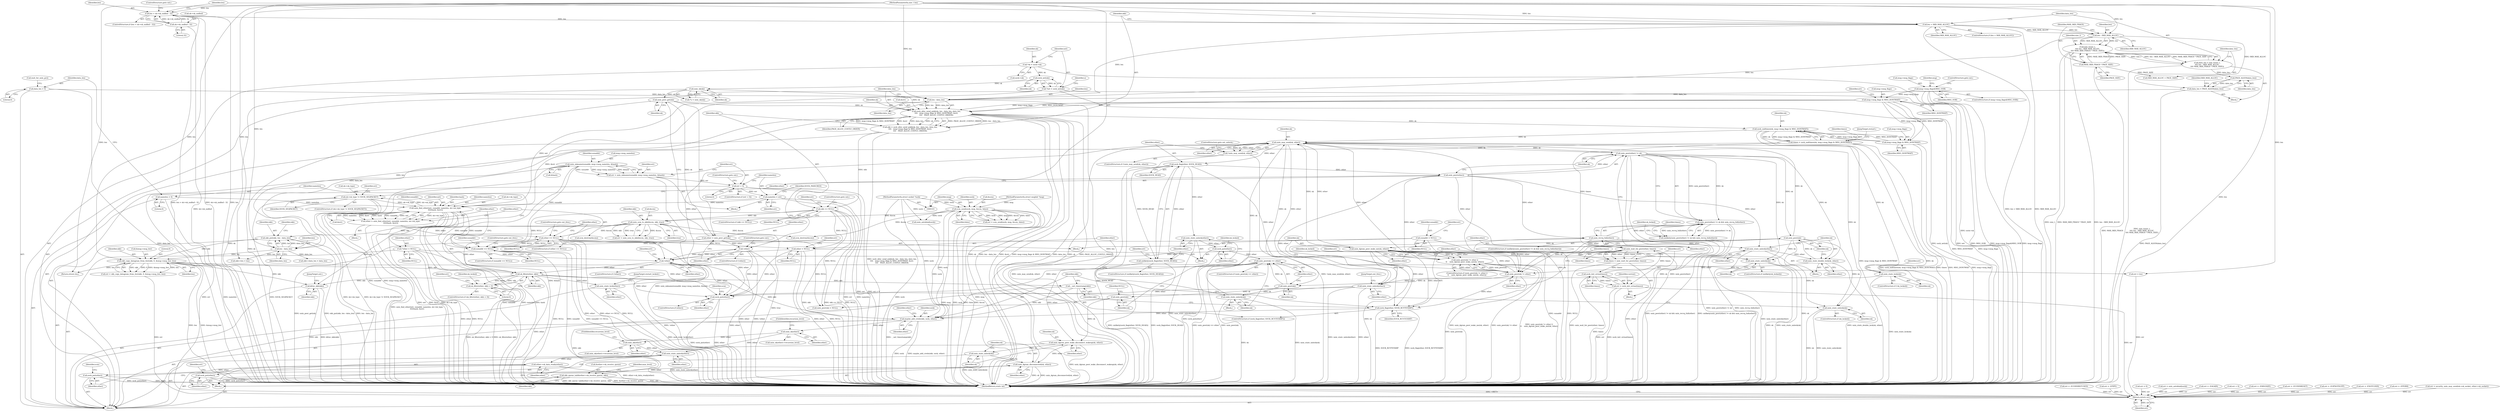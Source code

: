 digraph "0_linux_7d267278a9ece963d77eefec61630223fce08c6c_2@API" {
"1000393" [label="(Call,unix_may_send(sk, other))"];
"1000332" [label="(Call,sock_sndtimeo(sk, msg->msg_flags & MSG_DONTWAIT))"];
"1000266" [label="(Call,sock_alloc_send_pskb(sk, len - data_len, data_len,\n\t\t\t\t   msg->msg_flags & MSG_DONTWAIT, &err,\n\t\t\t\t   PAGE_ALLOC_COSTLY_ORDER))"];
"1000122" [label="(Call,unix_sk(sk))"];
"1000117" [label="(Call,sock_net(sk))"];
"1000109" [label="(Call,*sk = sock->sk)"];
"1000202" [label="(Call,unix_peer_get(sk))"];
"1000268" [label="(Call,len - data_len)"];
"1000250" [label="(Call,len - SKB_MAX_ALLOC)"];
"1000242" [label="(Call,len > SKB_MAX_ALLOC)"];
"1000233" [label="(Call,len > sk->sk_sndbuf - 32)"];
"1000106" [label="(MethodParameterIn,size_t len)"];
"1000235" [label="(Call,sk->sk_sndbuf - 32)"];
"1000139" [label="(Call,data_len = 0)"];
"1000256" [label="(Call,data_len = PAGE_ALIGN(data_len))"];
"1000258" [label="(Call,PAGE_ALIGN(data_len))"];
"1000246" [label="(Call,data_len = min_t(size_t,\n\t\t\t\t len - SKB_MAX_ALLOC,\n\t\t\t\t MAX_SKB_FRAGS * PAGE_SIZE))"];
"1000248" [label="(Call,min_t(size_t,\n\t\t\t\t len - SKB_MAX_ALLOC,\n\t\t\t\t MAX_SKB_FRAGS * PAGE_SIZE))"];
"1000253" [label="(Call,MAX_SKB_FRAGS * PAGE_SIZE)"];
"1000272" [label="(Call,msg->msg_flags & MSG_DONTWAIT)"];
"1000163" [label="(Call,msg->msg_flags&MSG_OOB)"];
"1000334" [label="(Call,msg->msg_flags & MSG_DONTWAIT)"];
"1000519" [label="(Call,unix_peer(sk))"];
"1000483" [label="(Call,unix_peer(other) != sk)"];
"1000484" [label="(Call,unix_peer(other))"];
"1000399" [label="(Call,sock_flag(other, SOCK_DEAD))"];
"1000393" [label="(Call,unix_may_send(sk, other))"];
"1000430" [label="(Call,unix_dgram_disconnected(sk, other))"];
"1000428" [label="(Call,unix_state_unlock(sk))"];
"1000425" [label="(Call,unix_dgram_peer_wake_disconnect_wakeup(sk, other))"];
"1000422" [label="(Call,unix_peer(sk))"];
"1000417" [label="(Call,unix_peer(sk))"];
"1000410" [label="(Call,unix_state_lock(sk))"];
"1000416" [label="(Call,unix_peer(sk) == other)"];
"1000405" [label="(Call,sock_put(other))"];
"1000403" [label="(Call,unix_state_unlock(other))"];
"1000522" [label="(Call,unix_dgram_peer_wake_me(sk, other))"];
"1000518" [label="(Call,unix_peer(sk) != other)"];
"1000487" [label="(Call,unix_recvq_full(other))"];
"1000513" [label="(Call,unix_state_double_lock(sk, other))"];
"1000511" [label="(Call,unix_state_unlock(other))"];
"1000441" [label="(Call,unix_state_unlock(sk))"];
"1000384" [label="(Call,unix_state_lock(other))"];
"1000372" [label="(Call,sk_filter(other, skb))"];
"1000341" [label="(Call,!other)"];
"1000125" [label="(Call,*other = NULL)"];
"1000495" [label="(Call,unix_wait_for_peer(other, timeo))"];
"1000330" [label="(Call,timeo = sock_sndtimeo(sk, msg->msg_flags & MSG_DONTWAIT))"];
"1000500" [label="(Call,sock_intr_errno(timeo))"];
"1000493" [label="(Call,timeo = unix_wait_for_peer(other, timeo))"];
"1000205" [label="(Call,!other)"];
"1000200" [label="(Call,other = unix_peer_get(sk))"];
"1000443" [label="(Call,other = NULL)"];
"1000366" [label="(Call,other == NULL)"];
"1000353" [label="(Call,other = unix_find_other(net, sunaddr, namelen, sk->sk_type,\n\t\t\t\t\thash, &err))"];
"1000355" [label="(Call,unix_find_other(net, sunaddr, namelen, sk->sk_type,\n\t\t\t\t\thash, &err))"];
"1000115" [label="(Call,*net = sock_net(sk))"];
"1000349" [label="(Call,sunaddr == NULL)"];
"1000193" [label="(Call,sunaddr = NULL)"];
"1000176" [label="(Call,unix_mkname(sunaddr, msg->msg_namelen, &hash))"];
"1000281" [label="(Call,skb == NULL)"];
"1000264" [label="(Call,skb = sock_alloc_send_pskb(sk, len - data_len, data_len,\n\t\t\t\t   msg->msg_flags & MSG_DONTWAIT, &err,\n\t\t\t\t   PAGE_ALLOC_COSTLY_ORDER))"];
"1000129" [label="(Call,namelen = 0)"];
"1000188" [label="(Call,namelen = err)"];
"1000184" [label="(Call,err < 0)"];
"1000174" [label="(Call,err = unix_mkname(sunaddr, msg->msg_namelen, &hash))"];
"1000462" [label="(Call,sk->sk_type != SOCK_SEQPACKET)"];
"1000319" [label="(Call,skb_copy_datagram_from_iter(skb, 0, &msg->msg_iter, len))"];
"1000302" [label="(Call,skb_put(skb, len - data_len))"];
"1000287" [label="(Call,unix_scm_to_skb(&scm, skb, true))"];
"1000146" [label="(Call,scm_send(sock, msg, &scm, false))"];
"1000104" [label="(MethodParameterIn,struct socket *sock)"];
"1000105" [label="(MethodParameterIn,struct msghdr *msg)"];
"1000304" [label="(Call,len - data_len)"];
"1000392" [label="(Call,!unix_may_send(sk, other))"];
"1000398" [label="(Call,unlikely(sock_flag(other, SOCK_DEAD)))"];
"1000482" [label="(Call,unix_peer(other) != sk && unix_recvq_full(other))"];
"1000481" [label="(Call,unlikely(unix_peer(other) != sk && unix_recvq_full(other)))"];
"1000517" [label="(Call,unix_peer(sk) != other ||\n\t\t    unix_dgram_peer_wake_me(sk, other))"];
"1000545" [label="(Call,unix_state_unlock(sk))"];
"1000548" [label="(Call,sock_flag(other, SOCK_RCVTSTAMP))"];
"1000553" [label="(Call,maybe_add_creds(skb, sock, other))"];
"1000557" [label="(Call,skb_queue_tail(&other->sk_receive_queue, skb))"];
"1000567" [label="(Call,unix_sk(other))"];
"1000572" [label="(Call,unix_sk(other))"];
"1000576" [label="(Call,unix_state_unlock(other))"];
"1000578" [label="(Call,other->sk_data_ready(other))"];
"1000580" [label="(Call,sock_put(other))"];
"1000590" [label="(Call,unix_state_unlock(sk))"];
"1000592" [label="(Call,unix_state_unlock(other))"];
"1000600" [label="(Call,sock_put(other))"];
"1000433" [label="(Call,sock_put(other))"];
"1000371" [label="(Call,sk_filter(other, skb) < 0)"];
"1000551" [label="(Call,__net_timestamp(skb))"];
"1000595" [label="(Call,kfree_skb(skb))"];
"1000498" [label="(Call,err = sock_intr_errno(timeo))"];
"1000605" [label="(Return,return err;)"];
"1000584" [label="(Identifier,scm)"];
"1000342" [label="(Identifier,other)"];
"1000177" [label="(Identifier,sunaddr)"];
"1000305" [label="(Identifier,len)"];
"1000491" [label="(Identifier,timeo)"];
"1000576" [label="(Call,unix_state_unlock(other))"];
"1000333" [label="(Identifier,sk)"];
"1000111" [label="(Call,sock->sk)"];
"1000321" [label="(Literal,0)"];
"1000480" [label="(ControlStructure,if (unlikely(unix_peer(other) != sk && unix_recvq_full(other))))"];
"1000222" [label="(Call,err = unix_autobind(sock))"];
"1000235" [label="(Call,sk->sk_sndbuf - 32)"];
"1000350" [label="(Identifier,sunaddr)"];
"1000358" [label="(Identifier,namelen)"];
"1000469" [label="(Identifier,err)"];
"1000236" [label="(Call,sk->sk_sndbuf)"];
"1000485" [label="(Identifier,other)"];
"1000493" [label="(Call,timeo = unix_wait_for_peer(other, timeo))"];
"1000566" [label="(Call,unix_sk(other)->recursion_level)"];
"1000372" [label="(Call,sk_filter(other, skb))"];
"1000594" [label="(JumpTarget,out_free:)"];
"1000526" [label="(Call,err = -EAGAIN)"];
"1000247" [label="(Identifier,data_len)"];
"1000496" [label="(Identifier,other)"];
"1000116" [label="(Identifier,net)"];
"1000375" [label="(Literal,0)"];
"1000556" [label="(Identifier,other)"];
"1000400" [label="(Identifier,other)"];
"1000326" [label="(Identifier,len)"];
"1000171" [label="(Identifier,msg)"];
"1000288" [label="(Call,&scm)"];
"1000512" [label="(Identifier,other)"];
"1000443" [label="(Call,other = NULL)"];
"1000395" [label="(Identifier,other)"];
"1000580" [label="(Call,sock_put(other))"];
"1000234" [label="(Identifier,len)"];
"1000354" [label="(Identifier,other)"];
"1000415" [label="(ControlStructure,if (unix_peer(sk) == other))"];
"1000131" [label="(Literal,0)"];
"1000240" [label="(ControlStructure,goto out;)"];
"1000593" [label="(Identifier,other)"];
"1000265" [label="(Identifier,skb)"];
"1000402" [label="(Block,)"];
"1000268" [label="(Call,len - data_len)"];
"1000304" [label="(Call,len - data_len)"];
"1000203" [label="(Identifier,sk)"];
"1000250" [label="(Call,len - SKB_MAX_ALLOC)"];
"1000232" [label="(ControlStructure,if (len > sk->sk_sndbuf - 32))"];
"1000403" [label="(Call,unix_state_unlock(other))"];
"1000422" [label="(Call,unix_peer(sk))"];
"1000462" [label="(Call,sk->sk_type != SOCK_SEQPACKET)"];
"1000285" [label="(Call,err = unix_scm_to_skb(&scm, skb, true))"];
"1000293" [label="(Call,err < 0)"];
"1000522" [label="(Call,unix_dgram_peer_wake_me(sk, other))"];
"1000431" [label="(Identifier,sk)"];
"1000520" [label="(Identifier,sk)"];
"1000445" [label="(Identifier,NULL)"];
"1000510" [label="(Block,)"];
"1000392" [label="(Call,!unix_may_send(sk, other))"];
"1000277" [label="(Call,&err)"];
"1000514" [label="(Identifier,sk)"];
"1000494" [label="(Identifier,timeo)"];
"1000255" [label="(Identifier,PAGE_SIZE)"];
"1000281" [label="(Call,skb == NULL)"];
"1000536" [label="(Identifier,sk_locked)"];
"1000602" [label="(Call,scm_destroy(&scm))"];
"1000549" [label="(Identifier,other)"];
"1000266" [label="(Call,sock_alloc_send_pskb(sk, len - data_len, data_len,\n\t\t\t\t   msg->msg_flags & MSG_DONTWAIT, &err,\n\t\t\t\t   PAGE_ALLOC_COSTLY_ORDER))"];
"1000269" [label="(Identifier,len)"];
"1000258" [label="(Call,PAGE_ALIGN(data_len))"];
"1000598" [label="(ControlStructure,if (other))"];
"1000359" [label="(Call,sk->sk_type)"];
"1000378" [label="(Identifier,err)"];
"1000228" [label="(Call,err = -EMSGSIZE)"];
"1000413" [label="(Identifier,err)"];
"1000592" [label="(Call,unix_state_unlock(other))"];
"1000406" [label="(Identifier,other)"];
"1000147" [label="(Identifier,sock)"];
"1000498" [label="(Call,err = sock_intr_errno(timeo))"];
"1000567" [label="(Call,unix_sk(other))"];
"1000595" [label="(Call,kfree_skb(skb))"];
"1000184" [label="(Call,err < 0)"];
"1000396" [label="(ControlStructure,goto out_unlock;)"];
"1000345" [label="(Identifier,err)"];
"1000118" [label="(Identifier,sk)"];
"1000104" [label="(MethodParameterIn,struct socket *sock)"];
"1000344" [label="(Call,err = -ECONNRESET)"];
"1000193" [label="(Call,sunaddr = NULL)"];
"1000320" [label="(Identifier,skb)"];
"1000420" [label="(Block,)"];
"1000357" [label="(Identifier,sunaddr)"];
"1000605" [label="(Return,return err;)"];
"1000109" [label="(Call,*sk = sock->sk)"];
"1000386" [label="(JumpTarget,restart_locked:)"];
"1000233" [label="(Call,len > sk->sk_sndbuf - 32)"];
"1000272" [label="(Call,msg->msg_flags & MSG_DONTWAIT)"];
"1000110" [label="(Identifier,sk)"];
"1000461" [label="(ControlStructure,if (sk->sk_type != SOCK_SEQPACKET))"];
"1000542" [label="(ControlStructure,if (unlikely(sk_locked)))"];
"1000577" [label="(Identifier,other)"];
"1000278" [label="(Identifier,err)"];
"1000262" [label="(Identifier,SKB_MAX_ALLOC)"];
"1000335" [label="(Call,msg->msg_flags)"];
"1000552" [label="(Identifier,skb)"];
"1000429" [label="(Identifier,sk)"];
"1000183" [label="(ControlStructure,if (err < 0))"];
"1000572" [label="(Call,unix_sk(other))"];
"1000241" [label="(ControlStructure,if (len > SKB_MAX_ALLOC))"];
"1000495" [label="(Call,unix_wait_for_peer(other, timeo))"];
"1000151" [label="(Identifier,false)"];
"1000517" [label="(Call,unix_peer(sk) != other ||\n\t\t    unix_dgram_peer_wake_me(sk, other))"];
"1000348" [label="(ControlStructure,if (sunaddr == NULL))"];
"1000511" [label="(Call,unix_state_unlock(other))"];
"1000574" [label="(FieldIdentifier,recursion_level)"];
"1000596" [label="(Identifier,skb)"];
"1000271" [label="(Identifier,data_len)"];
"1000249" [label="(Identifier,size_t)"];
"1000303" [label="(Identifier,skb)"];
"1000366" [label="(Call,other == NULL)"];
"1000192" [label="(Block,)"];
"1000606" [label="(Identifier,err)"];
"1000500" [label="(Call,sock_intr_errno(timeo))"];
"1000548" [label="(Call,sock_flag(other, SOCK_RCVTSTAMP))"];
"1000322" [label="(Call,&msg->msg_iter)"];
"1000544" [label="(Identifier,sk_locked)"];
"1000317" [label="(Call,err = skb_copy_datagram_from_iter(skb, 0, &msg->msg_iter, len))"];
"1000139" [label="(Call,data_len = 0)"];
"1000504" [label="(Identifier,current)"];
"1000187" [label="(ControlStructure,goto out;)"];
"1000571" [label="(Call,unix_sk(other)->recursion_level)"];
"1000307" [label="(Call,skb->data_len = data_len)"];
"1000173" [label="(Block,)"];
"1000573" [label="(Identifier,other)"];
"1000421" [label="(Call,unix_peer(sk) = NULL)"];
"1000115" [label="(Call,*net = sock_net(sk))"];
"1000280" [label="(ControlStructure,if (skb == NULL))"];
"1000554" [label="(Identifier,skb)"];
"1000270" [label="(Identifier,data_len)"];
"1000332" [label="(Call,sock_sndtimeo(sk, msg->msg_flags & MSG_DONTWAIT))"];
"1000343" [label="(Block,)"];
"1000451" [label="(Identifier,err)"];
"1000338" [label="(Identifier,MSG_DONTWAIT)"];
"1000264" [label="(Call,skb = sock_alloc_send_pskb(sk, len - data_len, data_len,\n\t\t\t\t   msg->msg_flags & MSG_DONTWAIT, &err,\n\t\t\t\t   PAGE_ALLOC_COSTLY_ORDER))"];
"1000425" [label="(Call,unix_dgram_peer_wake_disconnect_wakeup(sk, other))"];
"1000466" [label="(Identifier,SOCK_SEQPACKET)"];
"1000393" [label="(Call,unix_may_send(sk, other))"];
"1000273" [label="(Call,msg->msg_flags)"];
"1000368" [label="(Identifier,NULL)"];
"1000158" [label="(Call,err = -EOPNOTSUPP)"];
"1000405" [label="(Call,sock_put(other))"];
"1000557" [label="(Call,skb_queue_tail(&other->sk_receive_queue, skb))"];
"1000309" [label="(Identifier,skb)"];
"1000407" [label="(ControlStructure,if (!sk_locked))"];
"1000205" [label="(Call,!other)"];
"1000130" [label="(Identifier,namelen)"];
"1000206" [label="(Identifier,other)"];
"1000129" [label="(Call,namelen = 0)"];
"1000353" [label="(Call,other = unix_find_other(net, sunaddr, namelen, sk->sk_type,\n\t\t\t\t\thash, &err))"];
"1000194" [label="(Identifier,sunaddr)"];
"1000416" [label="(Call,unix_peer(sk) == other)"];
"1000409" [label="(Identifier,sk_locked)"];
"1000497" [label="(Identifier,timeo)"];
"1000284" [label="(ControlStructure,goto out;)"];
"1000211" [label="(Identifier,SOCK_PASSCRED)"];
"1000398" [label="(Call,unlikely(sock_flag(other, SOCK_DEAD)))"];
"1000174" [label="(Call,err = unix_mkname(sunaddr, msg->msg_namelen, &hash))"];
"1000175" [label="(Identifier,err)"];
"1000202" [label="(Call,unix_peer_get(sk))"];
"1000106" [label="(MethodParameterIn,size_t len)"];
"1000424" [label="(Identifier,NULL)"];
"1000546" [label="(Identifier,sk)"];
"1000185" [label="(Identifier,err)"];
"1000196" [label="(Call,err = -ENOTCONN)"];
"1000569" [label="(FieldIdentifier,recursion_level)"];
"1000370" [label="(ControlStructure,if (sk_filter(other, skb) < 0))"];
"1000340" [label="(ControlStructure,if (!other))"];
"1000168" [label="(ControlStructure,goto out;)"];
"1000591" [label="(Identifier,sk)"];
"1000411" [label="(Identifier,sk)"];
"1000397" [label="(ControlStructure,if (unlikely(sock_flag(other, SOCK_DEAD))))"];
"1000585" [label="(Return,return len;)"];
"1000259" [label="(Identifier,data_len)"];
"1000524" [label="(Identifier,other)"];
"1000499" [label="(Identifier,err)"];
"1000188" [label="(Call,namelen = err)"];
"1000419" [label="(Identifier,other)"];
"1000189" [label="(Identifier,namelen)"];
"1000463" [label="(Call,sk->sk_type)"];
"1000302" [label="(Call,skb_put(skb, len - data_len))"];
"1000162" [label="(ControlStructure,if (msg->msg_flags&MSG_OOB))"];
"1000513" [label="(Call,unix_state_double_lock(sk, other))"];
"1000283" [label="(Identifier,NULL)"];
"1000367" [label="(Identifier,other)"];
"1000600" [label="(Call,sock_put(other))"];
"1000484" [label="(Call,unix_peer(other))"];
"1000267" [label="(Identifier,sk)"];
"1000527" [label="(Identifier,err)"];
"1000486" [label="(Identifier,sk)"];
"1000245" [label="(Block,)"];
"1000254" [label="(Identifier,MAX_SKB_FRAGS)"];
"1000568" [label="(Identifier,other)"];
"1000276" [label="(Identifier,MSG_DONTWAIT)"];
"1000501" [label="(Identifier,timeo)"];
"1000545" [label="(Call,unix_state_unlock(sk))"];
"1000291" [label="(Identifier,true)"];
"1000279" [label="(Identifier,PAGE_ALLOC_COSTLY_ORDER)"];
"1000146" [label="(Call,scm_send(sock, msg, &scm, false))"];
"1000190" [label="(Identifier,err)"];
"1000387" [label="(Call,err = -EPERM)"];
"1000141" [label="(Literal,0)"];
"1000492" [label="(Block,)"];
"1000385" [label="(Identifier,other)"];
"1000341" [label="(Call,!other)"];
"1000433" [label="(Call,sock_put(other))"];
"1000121" [label="(Identifier,u)"];
"1000149" [label="(Call,&scm)"];
"1000207" [label="(ControlStructure,goto out;)"];
"1000120" [label="(Call,*u = unix_sk(sk))"];
"1000401" [label="(Identifier,SOCK_DEAD)"];
"1000483" [label="(Call,unix_peer(other) != sk)"];
"1000588" [label="(ControlStructure,if (sk_locked))"];
"1000256" [label="(Call,data_len = PAGE_ALIGN(data_len))"];
"1000377" [label="(Call,err = len)"];
"1000558" [label="(Call,&other->sk_receive_queue)"];
"1000391" [label="(ControlStructure,if (!unix_may_send(sk, other)))"];
"1000428" [label="(Call,unix_state_unlock(sk))"];
"1000224" [label="(Call,unix_autobind(sock))"];
"1000246" [label="(Call,data_len = min_t(size_t,\n\t\t\t\t len - SKB_MAX_ALLOC,\n\t\t\t\t MAX_SKB_FRAGS * PAGE_SIZE))"];
"1000239" [label="(Literal,32)"];
"1000523" [label="(Identifier,sk)"];
"1000351" [label="(Identifier,NULL)"];
"1000516" [label="(ControlStructure,if (unix_peer(sk) != other ||\n\t\t    unix_dgram_peer_wake_me(sk, other)))"];
"1000195" [label="(Identifier,NULL)"];
"1000382" [label="(Identifier,sk_locked)"];
"1000107" [label="(Block,)"];
"1000356" [label="(Identifier,net)"];
"1000282" [label="(Identifier,skb)"];
"1000362" [label="(Identifier,hash)"];
"1000181" [label="(Call,&hash)"];
"1000167" [label="(Identifier,MSG_OOB)"];
"1000519" [label="(Call,unix_peer(sk))"];
"1000178" [label="(Call,msg->msg_namelen)"];
"1000253" [label="(Call,MAX_SKB_FRAGS * PAGE_SIZE)"];
"1000243" [label="(Identifier,len)"];
"1000410" [label="(Call,unix_state_lock(sk))"];
"1000394" [label="(Identifier,sk)"];
"1000373" [label="(Identifier,other)"];
"1000290" [label="(Identifier,skb)"];
"1000604" [label="(Identifier,scm)"];
"1000426" [label="(Identifier,sk)"];
"1000404" [label="(Identifier,other)"];
"1000204" [label="(ControlStructure,if (!other))"];
"1000352" [label="(ControlStructure,goto out_free;)"];
"1000186" [label="(Literal,0)"];
"1000349" [label="(Call,sunaddr == NULL)"];
"1000447" [label="(Identifier,err)"];
"1000440" [label="(Block,)"];
"1000553" [label="(Call,maybe_add_creds(skb, sock, other))"];
"1000334" [label="(Call,msg->msg_flags & MSG_DONTWAIT)"];
"1000597" [label="(JumpTarget,out:)"];
"1000176" [label="(Call,unix_mkname(sunaddr, msg->msg_namelen, &hash))"];
"1000261" [label="(Call,SKB_MAX_ALLOC < PAGE_SIZE)"];
"1000330" [label="(Call,timeo = sock_sndtimeo(sk, msg->msg_flags & MSG_DONTWAIT))"];
"1000257" [label="(Identifier,data_len)"];
"1000550" [label="(Identifier,SOCK_RCVTSTAMP)"];
"1000444" [label="(Identifier,other)"];
"1000365" [label="(ControlStructure,if (other == NULL))"];
"1000148" [label="(Identifier,msg)"];
"1000163" [label="(Call,msg->msg_flags&MSG_OOB)"];
"1000482" [label="(Call,unix_peer(other) != sk && unix_recvq_full(other))"];
"1000581" [label="(Identifier,other)"];
"1000244" [label="(Identifier,SKB_MAX_ALLOC)"];
"1000521" [label="(Identifier,other)"];
"1000590" [label="(Call,unix_state_unlock(sk))"];
"1000117" [label="(Call,sock_net(sk))"];
"1000312" [label="(Call,skb->len = len)"];
"1000369" [label="(ControlStructure,goto out_free;)"];
"1000384" [label="(Call,unix_state_lock(other))"];
"1000578" [label="(Call,other->sk_data_ready(other))"];
"1000436" [label="(Identifier,err)"];
"1000140" [label="(Identifier,data_len)"];
"1000562" [label="(Identifier,skb)"];
"1000127" [label="(Identifier,NULL)"];
"1000518" [label="(Call,unix_peer(sk) != other)"];
"1000252" [label="(Identifier,SKB_MAX_ALLOC)"];
"1000579" [label="(Identifier,other)"];
"1000339" [label="(JumpTarget,restart:)"];
"1000468" [label="(Call,err = security_unix_may_send(sk->sk_socket, other->sk_socket))"];
"1000399" [label="(Call,sock_flag(other, SOCK_DEAD))"];
"1000601" [label="(Identifier,other)"];
"1000434" [label="(Identifier,other)"];
"1000371" [label="(Call,sk_filter(other, skb) < 0)"];
"1000487" [label="(Call,unix_recvq_full(other))"];
"1000441" [label="(Call,unix_state_unlock(sk))"];
"1000144" [label="(Call,err = scm_send(sock, msg, &scm, false))"];
"1000126" [label="(Identifier,other)"];
"1000442" [label="(Identifier,sk)"];
"1000201" [label="(Identifier,other)"];
"1000427" [label="(Identifier,other)"];
"1000242" [label="(Call,len > SKB_MAX_ALLOC)"];
"1000319" [label="(Call,skb_copy_datagram_from_iter(skb, 0, &msg->msg_iter, len))"];
"1000363" [label="(Call,&err)"];
"1000430" [label="(Call,unix_dgram_disconnected(sk, other))"];
"1000164" [label="(Call,msg->msg_flags)"];
"1000607" [label="(MethodReturn,static int)"];
"1000374" [label="(Identifier,skb)"];
"1000125" [label="(Call,*other = NULL)"];
"1000555" [label="(Identifier,sock)"];
"1000435" [label="(Call,err = -ECONNREFUSED)"];
"1000331" [label="(Identifier,timeo)"];
"1000560" [label="(Identifier,other)"];
"1000306" [label="(Identifier,data_len)"];
"1000582" [label="(Call,scm_destroy(&scm))"];
"1000355" [label="(Call,unix_find_other(net, sunaddr, namelen, sk->sk_type,\n\t\t\t\t\thash, &err))"];
"1000123" [label="(Identifier,sk)"];
"1000432" [label="(Identifier,other)"];
"1000200" [label="(Call,other = unix_peer_get(sk))"];
"1000251" [label="(Identifier,len)"];
"1000417" [label="(Call,unix_peer(sk))"];
"1000423" [label="(Identifier,sk)"];
"1000197" [label="(Identifier,err)"];
"1000286" [label="(Identifier,err)"];
"1000287" [label="(Call,unix_scm_to_skb(&scm, skb, true))"];
"1000105" [label="(MethodParameterIn,struct msghdr *msg)"];
"1000248" [label="(Call,min_t(size_t,\n\t\t\t\t len - SKB_MAX_ALLOC,\n\t\t\t\t MAX_SKB_FRAGS * PAGE_SIZE))"];
"1000488" [label="(Identifier,other)"];
"1000547" [label="(ControlStructure,if (sock_flag(other, SOCK_RCVTSTAMP)))"];
"1000565" [label="(Identifier,max_level)"];
"1000481" [label="(Call,unlikely(unix_peer(other) != sk && unix_recvq_full(other)))"];
"1000450" [label="(Call,err = -EPIPE)"];
"1000515" [label="(Identifier,other)"];
"1000418" [label="(Identifier,sk)"];
"1000412" [label="(Call,err = 0)"];
"1000122" [label="(Call,unix_sk(sk))"];
"1000551" [label="(Call,__net_timestamp(skb))"];
"1000143" [label="(Call,wait_for_unix_gc())"];
"1000393" -> "1000392"  [label="AST: "];
"1000393" -> "1000395"  [label="CFG: "];
"1000394" -> "1000393"  [label="AST: "];
"1000395" -> "1000393"  [label="AST: "];
"1000392" -> "1000393"  [label="CFG: "];
"1000393" -> "1000607"  [label="DDG: sk"];
"1000393" -> "1000392"  [label="DDG: sk"];
"1000393" -> "1000392"  [label="DDG: other"];
"1000332" -> "1000393"  [label="DDG: sk"];
"1000519" -> "1000393"  [label="DDG: sk"];
"1000430" -> "1000393"  [label="DDG: sk"];
"1000522" -> "1000393"  [label="DDG: sk"];
"1000522" -> "1000393"  [label="DDG: other"];
"1000441" -> "1000393"  [label="DDG: sk"];
"1000483" -> "1000393"  [label="DDG: sk"];
"1000518" -> "1000393"  [label="DDG: other"];
"1000384" -> "1000393"  [label="DDG: other"];
"1000393" -> "1000399"  [label="DDG: other"];
"1000393" -> "1000410"  [label="DDG: sk"];
"1000393" -> "1000417"  [label="DDG: sk"];
"1000393" -> "1000483"  [label="DDG: sk"];
"1000393" -> "1000590"  [label="DDG: sk"];
"1000393" -> "1000592"  [label="DDG: other"];
"1000332" -> "1000330"  [label="AST: "];
"1000332" -> "1000334"  [label="CFG: "];
"1000333" -> "1000332"  [label="AST: "];
"1000334" -> "1000332"  [label="AST: "];
"1000330" -> "1000332"  [label="CFG: "];
"1000332" -> "1000607"  [label="DDG: msg->msg_flags & MSG_DONTWAIT"];
"1000332" -> "1000607"  [label="DDG: sk"];
"1000332" -> "1000330"  [label="DDG: sk"];
"1000332" -> "1000330"  [label="DDG: msg->msg_flags & MSG_DONTWAIT"];
"1000266" -> "1000332"  [label="DDG: sk"];
"1000334" -> "1000332"  [label="DDG: msg->msg_flags"];
"1000334" -> "1000332"  [label="DDG: MSG_DONTWAIT"];
"1000266" -> "1000264"  [label="AST: "];
"1000266" -> "1000279"  [label="CFG: "];
"1000267" -> "1000266"  [label="AST: "];
"1000268" -> "1000266"  [label="AST: "];
"1000271" -> "1000266"  [label="AST: "];
"1000272" -> "1000266"  [label="AST: "];
"1000277" -> "1000266"  [label="AST: "];
"1000279" -> "1000266"  [label="AST: "];
"1000264" -> "1000266"  [label="CFG: "];
"1000266" -> "1000607"  [label="DDG: sk"];
"1000266" -> "1000607"  [label="DDG: len - data_len"];
"1000266" -> "1000607"  [label="DDG: &err"];
"1000266" -> "1000607"  [label="DDG: msg->msg_flags & MSG_DONTWAIT"];
"1000266" -> "1000607"  [label="DDG: data_len"];
"1000266" -> "1000607"  [label="DDG: PAGE_ALLOC_COSTLY_ORDER"];
"1000266" -> "1000264"  [label="DDG: PAGE_ALLOC_COSTLY_ORDER"];
"1000266" -> "1000264"  [label="DDG: len - data_len"];
"1000266" -> "1000264"  [label="DDG: msg->msg_flags & MSG_DONTWAIT"];
"1000266" -> "1000264"  [label="DDG: &err"];
"1000266" -> "1000264"  [label="DDG: data_len"];
"1000266" -> "1000264"  [label="DDG: sk"];
"1000122" -> "1000266"  [label="DDG: sk"];
"1000202" -> "1000266"  [label="DDG: sk"];
"1000268" -> "1000266"  [label="DDG: len"];
"1000268" -> "1000266"  [label="DDG: data_len"];
"1000272" -> "1000266"  [label="DDG: msg->msg_flags"];
"1000272" -> "1000266"  [label="DDG: MSG_DONTWAIT"];
"1000266" -> "1000304"  [label="DDG: data_len"];
"1000266" -> "1000355"  [label="DDG: &err"];
"1000122" -> "1000120"  [label="AST: "];
"1000122" -> "1000123"  [label="CFG: "];
"1000123" -> "1000122"  [label="AST: "];
"1000120" -> "1000122"  [label="CFG: "];
"1000122" -> "1000607"  [label="DDG: sk"];
"1000122" -> "1000120"  [label="DDG: sk"];
"1000117" -> "1000122"  [label="DDG: sk"];
"1000122" -> "1000202"  [label="DDG: sk"];
"1000117" -> "1000115"  [label="AST: "];
"1000117" -> "1000118"  [label="CFG: "];
"1000118" -> "1000117"  [label="AST: "];
"1000115" -> "1000117"  [label="CFG: "];
"1000117" -> "1000115"  [label="DDG: sk"];
"1000109" -> "1000117"  [label="DDG: sk"];
"1000109" -> "1000107"  [label="AST: "];
"1000109" -> "1000111"  [label="CFG: "];
"1000110" -> "1000109"  [label="AST: "];
"1000111" -> "1000109"  [label="AST: "];
"1000116" -> "1000109"  [label="CFG: "];
"1000109" -> "1000607"  [label="DDG: sock->sk"];
"1000202" -> "1000200"  [label="AST: "];
"1000202" -> "1000203"  [label="CFG: "];
"1000203" -> "1000202"  [label="AST: "];
"1000200" -> "1000202"  [label="CFG: "];
"1000202" -> "1000607"  [label="DDG: sk"];
"1000202" -> "1000200"  [label="DDG: sk"];
"1000268" -> "1000270"  [label="CFG: "];
"1000269" -> "1000268"  [label="AST: "];
"1000270" -> "1000268"  [label="AST: "];
"1000271" -> "1000268"  [label="CFG: "];
"1000268" -> "1000607"  [label="DDG: len"];
"1000250" -> "1000268"  [label="DDG: len"];
"1000242" -> "1000268"  [label="DDG: len"];
"1000106" -> "1000268"  [label="DDG: len"];
"1000139" -> "1000268"  [label="DDG: data_len"];
"1000256" -> "1000268"  [label="DDG: data_len"];
"1000268" -> "1000304"  [label="DDG: len"];
"1000250" -> "1000248"  [label="AST: "];
"1000250" -> "1000252"  [label="CFG: "];
"1000251" -> "1000250"  [label="AST: "];
"1000252" -> "1000250"  [label="AST: "];
"1000254" -> "1000250"  [label="CFG: "];
"1000250" -> "1000248"  [label="DDG: len"];
"1000250" -> "1000248"  [label="DDG: SKB_MAX_ALLOC"];
"1000242" -> "1000250"  [label="DDG: len"];
"1000242" -> "1000250"  [label="DDG: SKB_MAX_ALLOC"];
"1000106" -> "1000250"  [label="DDG: len"];
"1000250" -> "1000261"  [label="DDG: SKB_MAX_ALLOC"];
"1000242" -> "1000241"  [label="AST: "];
"1000242" -> "1000244"  [label="CFG: "];
"1000243" -> "1000242"  [label="AST: "];
"1000244" -> "1000242"  [label="AST: "];
"1000247" -> "1000242"  [label="CFG: "];
"1000265" -> "1000242"  [label="CFG: "];
"1000242" -> "1000607"  [label="DDG: len > SKB_MAX_ALLOC"];
"1000242" -> "1000607"  [label="DDG: SKB_MAX_ALLOC"];
"1000233" -> "1000242"  [label="DDG: len"];
"1000106" -> "1000242"  [label="DDG: len"];
"1000233" -> "1000232"  [label="AST: "];
"1000233" -> "1000235"  [label="CFG: "];
"1000234" -> "1000233"  [label="AST: "];
"1000235" -> "1000233"  [label="AST: "];
"1000240" -> "1000233"  [label="CFG: "];
"1000243" -> "1000233"  [label="CFG: "];
"1000233" -> "1000607"  [label="DDG: len > sk->sk_sndbuf - 32"];
"1000233" -> "1000607"  [label="DDG: sk->sk_sndbuf - 32"];
"1000233" -> "1000607"  [label="DDG: len"];
"1000106" -> "1000233"  [label="DDG: len"];
"1000235" -> "1000233"  [label="DDG: sk->sk_sndbuf"];
"1000235" -> "1000233"  [label="DDG: 32"];
"1000106" -> "1000103"  [label="AST: "];
"1000106" -> "1000607"  [label="DDG: len"];
"1000106" -> "1000304"  [label="DDG: len"];
"1000106" -> "1000312"  [label="DDG: len"];
"1000106" -> "1000319"  [label="DDG: len"];
"1000106" -> "1000377"  [label="DDG: len"];
"1000106" -> "1000585"  [label="DDG: len"];
"1000235" -> "1000239"  [label="CFG: "];
"1000236" -> "1000235"  [label="AST: "];
"1000239" -> "1000235"  [label="AST: "];
"1000235" -> "1000607"  [label="DDG: sk->sk_sndbuf"];
"1000139" -> "1000107"  [label="AST: "];
"1000139" -> "1000141"  [label="CFG: "];
"1000140" -> "1000139"  [label="AST: "];
"1000141" -> "1000139"  [label="AST: "];
"1000143" -> "1000139"  [label="CFG: "];
"1000139" -> "1000607"  [label="DDG: data_len"];
"1000256" -> "1000245"  [label="AST: "];
"1000256" -> "1000258"  [label="CFG: "];
"1000257" -> "1000256"  [label="AST: "];
"1000258" -> "1000256"  [label="AST: "];
"1000262" -> "1000256"  [label="CFG: "];
"1000256" -> "1000607"  [label="DDG: PAGE_ALIGN(data_len)"];
"1000258" -> "1000256"  [label="DDG: data_len"];
"1000258" -> "1000259"  [label="CFG: "];
"1000259" -> "1000258"  [label="AST: "];
"1000246" -> "1000258"  [label="DDG: data_len"];
"1000246" -> "1000245"  [label="AST: "];
"1000246" -> "1000248"  [label="CFG: "];
"1000247" -> "1000246"  [label="AST: "];
"1000248" -> "1000246"  [label="AST: "];
"1000257" -> "1000246"  [label="CFG: "];
"1000246" -> "1000607"  [label="DDG: min_t(size_t,\n\t\t\t\t len - SKB_MAX_ALLOC,\n\t\t\t\t MAX_SKB_FRAGS * PAGE_SIZE)"];
"1000248" -> "1000246"  [label="DDG: size_t"];
"1000248" -> "1000246"  [label="DDG: len - SKB_MAX_ALLOC"];
"1000248" -> "1000246"  [label="DDG: MAX_SKB_FRAGS * PAGE_SIZE"];
"1000248" -> "1000253"  [label="CFG: "];
"1000249" -> "1000248"  [label="AST: "];
"1000253" -> "1000248"  [label="AST: "];
"1000248" -> "1000607"  [label="DDG: MAX_SKB_FRAGS * PAGE_SIZE"];
"1000248" -> "1000607"  [label="DDG: len - SKB_MAX_ALLOC"];
"1000248" -> "1000607"  [label="DDG: size_t"];
"1000253" -> "1000248"  [label="DDG: MAX_SKB_FRAGS"];
"1000253" -> "1000248"  [label="DDG: PAGE_SIZE"];
"1000253" -> "1000255"  [label="CFG: "];
"1000254" -> "1000253"  [label="AST: "];
"1000255" -> "1000253"  [label="AST: "];
"1000253" -> "1000607"  [label="DDG: MAX_SKB_FRAGS"];
"1000253" -> "1000261"  [label="DDG: PAGE_SIZE"];
"1000272" -> "1000276"  [label="CFG: "];
"1000273" -> "1000272"  [label="AST: "];
"1000276" -> "1000272"  [label="AST: "];
"1000278" -> "1000272"  [label="CFG: "];
"1000272" -> "1000607"  [label="DDG: MSG_DONTWAIT"];
"1000272" -> "1000607"  [label="DDG: msg->msg_flags"];
"1000163" -> "1000272"  [label="DDG: msg->msg_flags"];
"1000272" -> "1000334"  [label="DDG: msg->msg_flags"];
"1000272" -> "1000334"  [label="DDG: MSG_DONTWAIT"];
"1000163" -> "1000162"  [label="AST: "];
"1000163" -> "1000167"  [label="CFG: "];
"1000164" -> "1000163"  [label="AST: "];
"1000167" -> "1000163"  [label="AST: "];
"1000168" -> "1000163"  [label="CFG: "];
"1000171" -> "1000163"  [label="CFG: "];
"1000163" -> "1000607"  [label="DDG: msg->msg_flags"];
"1000163" -> "1000607"  [label="DDG: MSG_OOB"];
"1000163" -> "1000607"  [label="DDG: msg->msg_flags&MSG_OOB"];
"1000334" -> "1000338"  [label="CFG: "];
"1000335" -> "1000334"  [label="AST: "];
"1000338" -> "1000334"  [label="AST: "];
"1000334" -> "1000607"  [label="DDG: MSG_DONTWAIT"];
"1000334" -> "1000607"  [label="DDG: msg->msg_flags"];
"1000519" -> "1000518"  [label="AST: "];
"1000519" -> "1000520"  [label="CFG: "];
"1000520" -> "1000519"  [label="AST: "];
"1000521" -> "1000519"  [label="CFG: "];
"1000519" -> "1000607"  [label="DDG: sk"];
"1000519" -> "1000518"  [label="DDG: sk"];
"1000483" -> "1000519"  [label="DDG: sk"];
"1000513" -> "1000519"  [label="DDG: sk"];
"1000519" -> "1000522"  [label="DDG: sk"];
"1000519" -> "1000545"  [label="DDG: sk"];
"1000519" -> "1000590"  [label="DDG: sk"];
"1000483" -> "1000482"  [label="AST: "];
"1000483" -> "1000486"  [label="CFG: "];
"1000484" -> "1000483"  [label="AST: "];
"1000486" -> "1000483"  [label="AST: "];
"1000488" -> "1000483"  [label="CFG: "];
"1000482" -> "1000483"  [label="CFG: "];
"1000483" -> "1000607"  [label="DDG: sk"];
"1000483" -> "1000607"  [label="DDG: unix_peer(other)"];
"1000483" -> "1000482"  [label="DDG: unix_peer(other)"];
"1000483" -> "1000482"  [label="DDG: sk"];
"1000484" -> "1000483"  [label="DDG: other"];
"1000483" -> "1000513"  [label="DDG: sk"];
"1000483" -> "1000545"  [label="DDG: sk"];
"1000484" -> "1000485"  [label="CFG: "];
"1000485" -> "1000484"  [label="AST: "];
"1000486" -> "1000484"  [label="CFG: "];
"1000399" -> "1000484"  [label="DDG: other"];
"1000484" -> "1000487"  [label="DDG: other"];
"1000484" -> "1000495"  [label="DDG: other"];
"1000484" -> "1000511"  [label="DDG: other"];
"1000484" -> "1000518"  [label="DDG: other"];
"1000484" -> "1000548"  [label="DDG: other"];
"1000399" -> "1000398"  [label="AST: "];
"1000399" -> "1000401"  [label="CFG: "];
"1000400" -> "1000399"  [label="AST: "];
"1000401" -> "1000399"  [label="AST: "];
"1000398" -> "1000399"  [label="CFG: "];
"1000399" -> "1000607"  [label="DDG: SOCK_DEAD"];
"1000399" -> "1000398"  [label="DDG: other"];
"1000399" -> "1000398"  [label="DDG: SOCK_DEAD"];
"1000399" -> "1000403"  [label="DDG: other"];
"1000399" -> "1000592"  [label="DDG: other"];
"1000430" -> "1000420"  [label="AST: "];
"1000430" -> "1000432"  [label="CFG: "];
"1000431" -> "1000430"  [label="AST: "];
"1000432" -> "1000430"  [label="AST: "];
"1000434" -> "1000430"  [label="CFG: "];
"1000430" -> "1000607"  [label="DDG: sk"];
"1000430" -> "1000607"  [label="DDG: unix_dgram_disconnected(sk, other)"];
"1000428" -> "1000430"  [label="DDG: sk"];
"1000425" -> "1000430"  [label="DDG: other"];
"1000430" -> "1000433"  [label="DDG: other"];
"1000428" -> "1000420"  [label="AST: "];
"1000428" -> "1000429"  [label="CFG: "];
"1000429" -> "1000428"  [label="AST: "];
"1000431" -> "1000428"  [label="CFG: "];
"1000428" -> "1000607"  [label="DDG: unix_state_unlock(sk)"];
"1000425" -> "1000428"  [label="DDG: sk"];
"1000425" -> "1000420"  [label="AST: "];
"1000425" -> "1000427"  [label="CFG: "];
"1000426" -> "1000425"  [label="AST: "];
"1000427" -> "1000425"  [label="AST: "];
"1000429" -> "1000425"  [label="CFG: "];
"1000425" -> "1000607"  [label="DDG: unix_dgram_peer_wake_disconnect_wakeup(sk, other)"];
"1000422" -> "1000425"  [label="DDG: sk"];
"1000416" -> "1000425"  [label="DDG: other"];
"1000422" -> "1000421"  [label="AST: "];
"1000422" -> "1000423"  [label="CFG: "];
"1000423" -> "1000422"  [label="AST: "];
"1000424" -> "1000422"  [label="CFG: "];
"1000417" -> "1000422"  [label="DDG: sk"];
"1000417" -> "1000416"  [label="AST: "];
"1000417" -> "1000418"  [label="CFG: "];
"1000418" -> "1000417"  [label="AST: "];
"1000419" -> "1000417"  [label="CFG: "];
"1000417" -> "1000416"  [label="DDG: sk"];
"1000410" -> "1000417"  [label="DDG: sk"];
"1000417" -> "1000441"  [label="DDG: sk"];
"1000410" -> "1000407"  [label="AST: "];
"1000410" -> "1000411"  [label="CFG: "];
"1000411" -> "1000410"  [label="AST: "];
"1000413" -> "1000410"  [label="CFG: "];
"1000410" -> "1000607"  [label="DDG: unix_state_lock(sk)"];
"1000416" -> "1000415"  [label="AST: "];
"1000416" -> "1000419"  [label="CFG: "];
"1000419" -> "1000416"  [label="AST: "];
"1000423" -> "1000416"  [label="CFG: "];
"1000442" -> "1000416"  [label="CFG: "];
"1000416" -> "1000607"  [label="DDG: unix_peer(sk) == other"];
"1000416" -> "1000607"  [label="DDG: unix_peer(sk)"];
"1000405" -> "1000416"  [label="DDG: other"];
"1000405" -> "1000402"  [label="AST: "];
"1000405" -> "1000406"  [label="CFG: "];
"1000406" -> "1000405"  [label="AST: "];
"1000409" -> "1000405"  [label="CFG: "];
"1000405" -> "1000607"  [label="DDG: sock_put(other)"];
"1000403" -> "1000405"  [label="DDG: other"];
"1000403" -> "1000402"  [label="AST: "];
"1000403" -> "1000404"  [label="CFG: "];
"1000404" -> "1000403"  [label="AST: "];
"1000406" -> "1000403"  [label="CFG: "];
"1000403" -> "1000607"  [label="DDG: unix_state_unlock(other)"];
"1000522" -> "1000517"  [label="AST: "];
"1000522" -> "1000524"  [label="CFG: "];
"1000523" -> "1000522"  [label="AST: "];
"1000524" -> "1000522"  [label="AST: "];
"1000517" -> "1000522"  [label="CFG: "];
"1000522" -> "1000607"  [label="DDG: sk"];
"1000522" -> "1000517"  [label="DDG: sk"];
"1000522" -> "1000517"  [label="DDG: other"];
"1000518" -> "1000522"  [label="DDG: other"];
"1000522" -> "1000545"  [label="DDG: sk"];
"1000522" -> "1000548"  [label="DDG: other"];
"1000522" -> "1000590"  [label="DDG: sk"];
"1000522" -> "1000592"  [label="DDG: other"];
"1000518" -> "1000517"  [label="AST: "];
"1000518" -> "1000521"  [label="CFG: "];
"1000521" -> "1000518"  [label="AST: "];
"1000523" -> "1000518"  [label="CFG: "];
"1000517" -> "1000518"  [label="CFG: "];
"1000518" -> "1000607"  [label="DDG: unix_peer(sk)"];
"1000518" -> "1000517"  [label="DDG: unix_peer(sk)"];
"1000518" -> "1000517"  [label="DDG: other"];
"1000487" -> "1000518"  [label="DDG: other"];
"1000513" -> "1000518"  [label="DDG: other"];
"1000518" -> "1000548"  [label="DDG: other"];
"1000518" -> "1000592"  [label="DDG: other"];
"1000487" -> "1000482"  [label="AST: "];
"1000487" -> "1000488"  [label="CFG: "];
"1000488" -> "1000487"  [label="AST: "];
"1000482" -> "1000487"  [label="CFG: "];
"1000487" -> "1000482"  [label="DDG: other"];
"1000487" -> "1000495"  [label="DDG: other"];
"1000487" -> "1000511"  [label="DDG: other"];
"1000487" -> "1000548"  [label="DDG: other"];
"1000513" -> "1000510"  [label="AST: "];
"1000513" -> "1000515"  [label="CFG: "];
"1000514" -> "1000513"  [label="AST: "];
"1000515" -> "1000513"  [label="AST: "];
"1000520" -> "1000513"  [label="CFG: "];
"1000513" -> "1000607"  [label="DDG: unix_state_double_lock(sk, other)"];
"1000511" -> "1000513"  [label="DDG: other"];
"1000511" -> "1000510"  [label="AST: "];
"1000511" -> "1000512"  [label="CFG: "];
"1000512" -> "1000511"  [label="AST: "];
"1000514" -> "1000511"  [label="CFG: "];
"1000511" -> "1000607"  [label="DDG: unix_state_unlock(other)"];
"1000441" -> "1000440"  [label="AST: "];
"1000441" -> "1000442"  [label="CFG: "];
"1000442" -> "1000441"  [label="AST: "];
"1000444" -> "1000441"  [label="CFG: "];
"1000441" -> "1000607"  [label="DDG: sk"];
"1000441" -> "1000607"  [label="DDG: unix_state_unlock(sk)"];
"1000384" -> "1000107"  [label="AST: "];
"1000384" -> "1000385"  [label="CFG: "];
"1000385" -> "1000384"  [label="AST: "];
"1000386" -> "1000384"  [label="CFG: "];
"1000384" -> "1000607"  [label="DDG: unix_state_lock(other)"];
"1000372" -> "1000384"  [label="DDG: other"];
"1000372" -> "1000371"  [label="AST: "];
"1000372" -> "1000374"  [label="CFG: "];
"1000373" -> "1000372"  [label="AST: "];
"1000374" -> "1000372"  [label="AST: "];
"1000375" -> "1000372"  [label="CFG: "];
"1000372" -> "1000607"  [label="DDG: other"];
"1000372" -> "1000371"  [label="DDG: other"];
"1000372" -> "1000371"  [label="DDG: skb"];
"1000341" -> "1000372"  [label="DDG: other"];
"1000366" -> "1000372"  [label="DDG: other"];
"1000319" -> "1000372"  [label="DDG: skb"];
"1000372" -> "1000551"  [label="DDG: skb"];
"1000372" -> "1000553"  [label="DDG: skb"];
"1000372" -> "1000595"  [label="DDG: skb"];
"1000372" -> "1000600"  [label="DDG: other"];
"1000341" -> "1000340"  [label="AST: "];
"1000341" -> "1000342"  [label="CFG: "];
"1000342" -> "1000341"  [label="AST: "];
"1000345" -> "1000341"  [label="CFG: "];
"1000373" -> "1000341"  [label="CFG: "];
"1000341" -> "1000607"  [label="DDG: other"];
"1000341" -> "1000607"  [label="DDG: !other"];
"1000125" -> "1000341"  [label="DDG: other"];
"1000495" -> "1000341"  [label="DDG: other"];
"1000205" -> "1000341"  [label="DDG: other"];
"1000443" -> "1000341"  [label="DDG: other"];
"1000341" -> "1000600"  [label="DDG: other"];
"1000125" -> "1000107"  [label="AST: "];
"1000125" -> "1000127"  [label="CFG: "];
"1000126" -> "1000125"  [label="AST: "];
"1000127" -> "1000125"  [label="AST: "];
"1000130" -> "1000125"  [label="CFG: "];
"1000125" -> "1000607"  [label="DDG: other"];
"1000125" -> "1000607"  [label="DDG: NULL"];
"1000125" -> "1000600"  [label="DDG: other"];
"1000495" -> "1000493"  [label="AST: "];
"1000495" -> "1000497"  [label="CFG: "];
"1000496" -> "1000495"  [label="AST: "];
"1000497" -> "1000495"  [label="AST: "];
"1000493" -> "1000495"  [label="CFG: "];
"1000495" -> "1000607"  [label="DDG: other"];
"1000495" -> "1000493"  [label="DDG: other"];
"1000495" -> "1000493"  [label="DDG: timeo"];
"1000330" -> "1000495"  [label="DDG: timeo"];
"1000500" -> "1000495"  [label="DDG: timeo"];
"1000495" -> "1000600"  [label="DDG: other"];
"1000330" -> "1000107"  [label="AST: "];
"1000331" -> "1000330"  [label="AST: "];
"1000339" -> "1000330"  [label="CFG: "];
"1000330" -> "1000607"  [label="DDG: timeo"];
"1000330" -> "1000607"  [label="DDG: sock_sndtimeo(sk, msg->msg_flags & MSG_DONTWAIT)"];
"1000500" -> "1000498"  [label="AST: "];
"1000500" -> "1000501"  [label="CFG: "];
"1000501" -> "1000500"  [label="AST: "];
"1000498" -> "1000500"  [label="CFG: "];
"1000500" -> "1000607"  [label="DDG: timeo"];
"1000500" -> "1000498"  [label="DDG: timeo"];
"1000493" -> "1000500"  [label="DDG: timeo"];
"1000493" -> "1000492"  [label="AST: "];
"1000494" -> "1000493"  [label="AST: "];
"1000499" -> "1000493"  [label="CFG: "];
"1000493" -> "1000607"  [label="DDG: unix_wait_for_peer(other, timeo)"];
"1000205" -> "1000204"  [label="AST: "];
"1000205" -> "1000206"  [label="CFG: "];
"1000206" -> "1000205"  [label="AST: "];
"1000207" -> "1000205"  [label="CFG: "];
"1000211" -> "1000205"  [label="CFG: "];
"1000205" -> "1000607"  [label="DDG: other"];
"1000205" -> "1000607"  [label="DDG: !other"];
"1000200" -> "1000205"  [label="DDG: other"];
"1000205" -> "1000600"  [label="DDG: other"];
"1000200" -> "1000192"  [label="AST: "];
"1000201" -> "1000200"  [label="AST: "];
"1000206" -> "1000200"  [label="CFG: "];
"1000200" -> "1000607"  [label="DDG: unix_peer_get(sk)"];
"1000443" -> "1000402"  [label="AST: "];
"1000443" -> "1000445"  [label="CFG: "];
"1000444" -> "1000443"  [label="AST: "];
"1000445" -> "1000443"  [label="AST: "];
"1000447" -> "1000443"  [label="CFG: "];
"1000443" -> "1000607"  [label="DDG: NULL"];
"1000443" -> "1000607"  [label="DDG: other"];
"1000366" -> "1000443"  [label="DDG: NULL"];
"1000281" -> "1000443"  [label="DDG: NULL"];
"1000443" -> "1000600"  [label="DDG: other"];
"1000366" -> "1000365"  [label="AST: "];
"1000366" -> "1000368"  [label="CFG: "];
"1000367" -> "1000366"  [label="AST: "];
"1000368" -> "1000366"  [label="AST: "];
"1000369" -> "1000366"  [label="CFG: "];
"1000373" -> "1000366"  [label="CFG: "];
"1000366" -> "1000607"  [label="DDG: NULL"];
"1000366" -> "1000607"  [label="DDG: other"];
"1000366" -> "1000607"  [label="DDG: other == NULL"];
"1000366" -> "1000349"  [label="DDG: NULL"];
"1000353" -> "1000366"  [label="DDG: other"];
"1000349" -> "1000366"  [label="DDG: NULL"];
"1000366" -> "1000421"  [label="DDG: NULL"];
"1000366" -> "1000600"  [label="DDG: other"];
"1000353" -> "1000343"  [label="AST: "];
"1000353" -> "1000355"  [label="CFG: "];
"1000354" -> "1000353"  [label="AST: "];
"1000355" -> "1000353"  [label="AST: "];
"1000367" -> "1000353"  [label="CFG: "];
"1000353" -> "1000607"  [label="DDG: unix_find_other(net, sunaddr, namelen, sk->sk_type,\n\t\t\t\t\thash, &err)"];
"1000355" -> "1000353"  [label="DDG: sk->sk_type"];
"1000355" -> "1000353"  [label="DDG: namelen"];
"1000355" -> "1000353"  [label="DDG: &err"];
"1000355" -> "1000353"  [label="DDG: hash"];
"1000355" -> "1000353"  [label="DDG: sunaddr"];
"1000355" -> "1000353"  [label="DDG: net"];
"1000355" -> "1000363"  [label="CFG: "];
"1000356" -> "1000355"  [label="AST: "];
"1000357" -> "1000355"  [label="AST: "];
"1000358" -> "1000355"  [label="AST: "];
"1000359" -> "1000355"  [label="AST: "];
"1000362" -> "1000355"  [label="AST: "];
"1000363" -> "1000355"  [label="AST: "];
"1000355" -> "1000607"  [label="DDG: net"];
"1000355" -> "1000607"  [label="DDG: sunaddr"];
"1000355" -> "1000607"  [label="DDG: namelen"];
"1000355" -> "1000607"  [label="DDG: hash"];
"1000355" -> "1000607"  [label="DDG: &err"];
"1000355" -> "1000607"  [label="DDG: sk->sk_type"];
"1000355" -> "1000349"  [label="DDG: sunaddr"];
"1000115" -> "1000355"  [label="DDG: net"];
"1000349" -> "1000355"  [label="DDG: sunaddr"];
"1000129" -> "1000355"  [label="DDG: namelen"];
"1000188" -> "1000355"  [label="DDG: namelen"];
"1000462" -> "1000355"  [label="DDG: sk->sk_type"];
"1000355" -> "1000462"  [label="DDG: sk->sk_type"];
"1000115" -> "1000107"  [label="AST: "];
"1000116" -> "1000115"  [label="AST: "];
"1000121" -> "1000115"  [label="CFG: "];
"1000115" -> "1000607"  [label="DDG: sock_net(sk)"];
"1000115" -> "1000607"  [label="DDG: net"];
"1000349" -> "1000348"  [label="AST: "];
"1000349" -> "1000351"  [label="CFG: "];
"1000350" -> "1000349"  [label="AST: "];
"1000351" -> "1000349"  [label="AST: "];
"1000352" -> "1000349"  [label="CFG: "];
"1000354" -> "1000349"  [label="CFG: "];
"1000349" -> "1000607"  [label="DDG: sunaddr == NULL"];
"1000349" -> "1000607"  [label="DDG: NULL"];
"1000349" -> "1000607"  [label="DDG: sunaddr"];
"1000193" -> "1000349"  [label="DDG: sunaddr"];
"1000176" -> "1000349"  [label="DDG: sunaddr"];
"1000281" -> "1000349"  [label="DDG: NULL"];
"1000193" -> "1000192"  [label="AST: "];
"1000193" -> "1000195"  [label="CFG: "];
"1000194" -> "1000193"  [label="AST: "];
"1000195" -> "1000193"  [label="AST: "];
"1000197" -> "1000193"  [label="CFG: "];
"1000193" -> "1000607"  [label="DDG: sunaddr"];
"1000193" -> "1000607"  [label="DDG: NULL"];
"1000176" -> "1000174"  [label="AST: "];
"1000176" -> "1000181"  [label="CFG: "];
"1000177" -> "1000176"  [label="AST: "];
"1000178" -> "1000176"  [label="AST: "];
"1000181" -> "1000176"  [label="AST: "];
"1000174" -> "1000176"  [label="CFG: "];
"1000176" -> "1000607"  [label="DDG: msg->msg_namelen"];
"1000176" -> "1000607"  [label="DDG: &hash"];
"1000176" -> "1000607"  [label="DDG: sunaddr"];
"1000176" -> "1000174"  [label="DDG: sunaddr"];
"1000176" -> "1000174"  [label="DDG: msg->msg_namelen"];
"1000176" -> "1000174"  [label="DDG: &hash"];
"1000281" -> "1000280"  [label="AST: "];
"1000281" -> "1000283"  [label="CFG: "];
"1000282" -> "1000281"  [label="AST: "];
"1000283" -> "1000281"  [label="AST: "];
"1000284" -> "1000281"  [label="CFG: "];
"1000286" -> "1000281"  [label="CFG: "];
"1000281" -> "1000607"  [label="DDG: skb"];
"1000281" -> "1000607"  [label="DDG: skb == NULL"];
"1000281" -> "1000607"  [label="DDG: NULL"];
"1000264" -> "1000281"  [label="DDG: skb"];
"1000281" -> "1000287"  [label="DDG: skb"];
"1000281" -> "1000421"  [label="DDG: NULL"];
"1000264" -> "1000107"  [label="AST: "];
"1000265" -> "1000264"  [label="AST: "];
"1000282" -> "1000264"  [label="CFG: "];
"1000264" -> "1000607"  [label="DDG: sock_alloc_send_pskb(sk, len - data_len, data_len,\n\t\t\t\t   msg->msg_flags & MSG_DONTWAIT, &err,\n\t\t\t\t   PAGE_ALLOC_COSTLY_ORDER)"];
"1000129" -> "1000107"  [label="AST: "];
"1000129" -> "1000131"  [label="CFG: "];
"1000130" -> "1000129"  [label="AST: "];
"1000131" -> "1000129"  [label="AST: "];
"1000140" -> "1000129"  [label="CFG: "];
"1000129" -> "1000607"  [label="DDG: namelen"];
"1000188" -> "1000173"  [label="AST: "];
"1000188" -> "1000190"  [label="CFG: "];
"1000189" -> "1000188"  [label="AST: "];
"1000190" -> "1000188"  [label="AST: "];
"1000211" -> "1000188"  [label="CFG: "];
"1000188" -> "1000607"  [label="DDG: err"];
"1000188" -> "1000607"  [label="DDG: namelen"];
"1000184" -> "1000188"  [label="DDG: err"];
"1000184" -> "1000183"  [label="AST: "];
"1000184" -> "1000186"  [label="CFG: "];
"1000185" -> "1000184"  [label="AST: "];
"1000186" -> "1000184"  [label="AST: "];
"1000187" -> "1000184"  [label="CFG: "];
"1000189" -> "1000184"  [label="CFG: "];
"1000184" -> "1000607"  [label="DDG: err"];
"1000184" -> "1000607"  [label="DDG: err < 0"];
"1000174" -> "1000184"  [label="DDG: err"];
"1000184" -> "1000605"  [label="DDG: err"];
"1000174" -> "1000173"  [label="AST: "];
"1000175" -> "1000174"  [label="AST: "];
"1000185" -> "1000174"  [label="CFG: "];
"1000174" -> "1000607"  [label="DDG: unix_mkname(sunaddr, msg->msg_namelen, &hash)"];
"1000462" -> "1000461"  [label="AST: "];
"1000462" -> "1000466"  [label="CFG: "];
"1000463" -> "1000462"  [label="AST: "];
"1000466" -> "1000462"  [label="AST: "];
"1000469" -> "1000462"  [label="CFG: "];
"1000485" -> "1000462"  [label="CFG: "];
"1000462" -> "1000607"  [label="DDG: sk->sk_type"];
"1000462" -> "1000607"  [label="DDG: sk->sk_type != SOCK_SEQPACKET"];
"1000462" -> "1000607"  [label="DDG: SOCK_SEQPACKET"];
"1000319" -> "1000317"  [label="AST: "];
"1000319" -> "1000326"  [label="CFG: "];
"1000320" -> "1000319"  [label="AST: "];
"1000321" -> "1000319"  [label="AST: "];
"1000322" -> "1000319"  [label="AST: "];
"1000326" -> "1000319"  [label="AST: "];
"1000317" -> "1000319"  [label="CFG: "];
"1000319" -> "1000607"  [label="DDG: len"];
"1000319" -> "1000607"  [label="DDG: &msg->msg_iter"];
"1000319" -> "1000317"  [label="DDG: skb"];
"1000319" -> "1000317"  [label="DDG: 0"];
"1000319" -> "1000317"  [label="DDG: &msg->msg_iter"];
"1000319" -> "1000317"  [label="DDG: len"];
"1000302" -> "1000319"  [label="DDG: skb"];
"1000304" -> "1000319"  [label="DDG: len"];
"1000319" -> "1000377"  [label="DDG: len"];
"1000319" -> "1000585"  [label="DDG: len"];
"1000319" -> "1000595"  [label="DDG: skb"];
"1000302" -> "1000107"  [label="AST: "];
"1000302" -> "1000304"  [label="CFG: "];
"1000303" -> "1000302"  [label="AST: "];
"1000304" -> "1000302"  [label="AST: "];
"1000309" -> "1000302"  [label="CFG: "];
"1000302" -> "1000607"  [label="DDG: len - data_len"];
"1000302" -> "1000607"  [label="DDG: skb_put(skb, len - data_len)"];
"1000287" -> "1000302"  [label="DDG: skb"];
"1000304" -> "1000302"  [label="DDG: len"];
"1000304" -> "1000302"  [label="DDG: data_len"];
"1000287" -> "1000285"  [label="AST: "];
"1000287" -> "1000291"  [label="CFG: "];
"1000288" -> "1000287"  [label="AST: "];
"1000290" -> "1000287"  [label="AST: "];
"1000291" -> "1000287"  [label="AST: "];
"1000285" -> "1000287"  [label="CFG: "];
"1000287" -> "1000607"  [label="DDG: true"];
"1000287" -> "1000285"  [label="DDG: &scm"];
"1000287" -> "1000285"  [label="DDG: skb"];
"1000287" -> "1000285"  [label="DDG: true"];
"1000146" -> "1000287"  [label="DDG: &scm"];
"1000287" -> "1000582"  [label="DDG: &scm"];
"1000287" -> "1000595"  [label="DDG: skb"];
"1000287" -> "1000602"  [label="DDG: &scm"];
"1000146" -> "1000144"  [label="AST: "];
"1000146" -> "1000151"  [label="CFG: "];
"1000147" -> "1000146"  [label="AST: "];
"1000148" -> "1000146"  [label="AST: "];
"1000149" -> "1000146"  [label="AST: "];
"1000151" -> "1000146"  [label="AST: "];
"1000144" -> "1000146"  [label="CFG: "];
"1000146" -> "1000607"  [label="DDG: false"];
"1000146" -> "1000607"  [label="DDG: &scm"];
"1000146" -> "1000607"  [label="DDG: msg"];
"1000146" -> "1000607"  [label="DDG: sock"];
"1000146" -> "1000144"  [label="DDG: sock"];
"1000146" -> "1000144"  [label="DDG: msg"];
"1000146" -> "1000144"  [label="DDG: &scm"];
"1000146" -> "1000144"  [label="DDG: false"];
"1000104" -> "1000146"  [label="DDG: sock"];
"1000105" -> "1000146"  [label="DDG: msg"];
"1000146" -> "1000224"  [label="DDG: sock"];
"1000146" -> "1000553"  [label="DDG: sock"];
"1000146" -> "1000602"  [label="DDG: &scm"];
"1000104" -> "1000103"  [label="AST: "];
"1000104" -> "1000607"  [label="DDG: sock"];
"1000104" -> "1000224"  [label="DDG: sock"];
"1000104" -> "1000553"  [label="DDG: sock"];
"1000105" -> "1000103"  [label="AST: "];
"1000105" -> "1000607"  [label="DDG: msg"];
"1000304" -> "1000306"  [label="CFG: "];
"1000305" -> "1000304"  [label="AST: "];
"1000306" -> "1000304"  [label="AST: "];
"1000304" -> "1000307"  [label="DDG: data_len"];
"1000304" -> "1000312"  [label="DDG: len"];
"1000392" -> "1000391"  [label="AST: "];
"1000396" -> "1000392"  [label="CFG: "];
"1000400" -> "1000392"  [label="CFG: "];
"1000392" -> "1000607"  [label="DDG: !unix_may_send(sk, other)"];
"1000392" -> "1000607"  [label="DDG: unix_may_send(sk, other)"];
"1000398" -> "1000397"  [label="AST: "];
"1000404" -> "1000398"  [label="CFG: "];
"1000451" -> "1000398"  [label="CFG: "];
"1000398" -> "1000607"  [label="DDG: unlikely(sock_flag(other, SOCK_DEAD))"];
"1000398" -> "1000607"  [label="DDG: sock_flag(other, SOCK_DEAD)"];
"1000482" -> "1000481"  [label="AST: "];
"1000481" -> "1000482"  [label="CFG: "];
"1000482" -> "1000607"  [label="DDG: unix_peer(other) != sk"];
"1000482" -> "1000607"  [label="DDG: unix_recvq_full(other)"];
"1000482" -> "1000481"  [label="DDG: unix_peer(other) != sk"];
"1000482" -> "1000481"  [label="DDG: unix_recvq_full(other)"];
"1000481" -> "1000480"  [label="AST: "];
"1000491" -> "1000481"  [label="CFG: "];
"1000544" -> "1000481"  [label="CFG: "];
"1000481" -> "1000607"  [label="DDG: unlikely(unix_peer(other) != sk && unix_recvq_full(other))"];
"1000481" -> "1000607"  [label="DDG: unix_peer(other) != sk && unix_recvq_full(other)"];
"1000517" -> "1000516"  [label="AST: "];
"1000527" -> "1000517"  [label="CFG: "];
"1000536" -> "1000517"  [label="CFG: "];
"1000517" -> "1000607"  [label="DDG: unix_dgram_peer_wake_me(sk, other)"];
"1000517" -> "1000607"  [label="DDG: unix_peer(sk) != other"];
"1000517" -> "1000607"  [label="DDG: unix_peer(sk) != other ||\n\t\t    unix_dgram_peer_wake_me(sk, other)"];
"1000545" -> "1000542"  [label="AST: "];
"1000545" -> "1000546"  [label="CFG: "];
"1000546" -> "1000545"  [label="AST: "];
"1000549" -> "1000545"  [label="CFG: "];
"1000545" -> "1000607"  [label="DDG: sk"];
"1000545" -> "1000607"  [label="DDG: unix_state_unlock(sk)"];
"1000548" -> "1000547"  [label="AST: "];
"1000548" -> "1000550"  [label="CFG: "];
"1000549" -> "1000548"  [label="AST: "];
"1000550" -> "1000548"  [label="AST: "];
"1000552" -> "1000548"  [label="CFG: "];
"1000554" -> "1000548"  [label="CFG: "];
"1000548" -> "1000607"  [label="DDG: SOCK_RCVTSTAMP"];
"1000548" -> "1000607"  [label="DDG: sock_flag(other, SOCK_RCVTSTAMP)"];
"1000548" -> "1000553"  [label="DDG: other"];
"1000553" -> "1000107"  [label="AST: "];
"1000553" -> "1000556"  [label="CFG: "];
"1000554" -> "1000553"  [label="AST: "];
"1000555" -> "1000553"  [label="AST: "];
"1000556" -> "1000553"  [label="AST: "];
"1000560" -> "1000553"  [label="CFG: "];
"1000553" -> "1000607"  [label="DDG: maybe_add_creds(skb, sock, other)"];
"1000553" -> "1000607"  [label="DDG: sock"];
"1000551" -> "1000553"  [label="DDG: skb"];
"1000224" -> "1000553"  [label="DDG: sock"];
"1000553" -> "1000557"  [label="DDG: skb"];
"1000553" -> "1000567"  [label="DDG: other"];
"1000557" -> "1000107"  [label="AST: "];
"1000557" -> "1000562"  [label="CFG: "];
"1000558" -> "1000557"  [label="AST: "];
"1000562" -> "1000557"  [label="AST: "];
"1000565" -> "1000557"  [label="CFG: "];
"1000557" -> "1000607"  [label="DDG: skb"];
"1000557" -> "1000607"  [label="DDG: skb_queue_tail(&other->sk_receive_queue, skb)"];
"1000557" -> "1000607"  [label="DDG: &other->sk_receive_queue"];
"1000567" -> "1000566"  [label="AST: "];
"1000567" -> "1000568"  [label="CFG: "];
"1000568" -> "1000567"  [label="AST: "];
"1000569" -> "1000567"  [label="CFG: "];
"1000567" -> "1000572"  [label="DDG: other"];
"1000567" -> "1000576"  [label="DDG: other"];
"1000572" -> "1000571"  [label="AST: "];
"1000572" -> "1000573"  [label="CFG: "];
"1000573" -> "1000572"  [label="AST: "];
"1000574" -> "1000572"  [label="CFG: "];
"1000572" -> "1000576"  [label="DDG: other"];
"1000576" -> "1000107"  [label="AST: "];
"1000576" -> "1000577"  [label="CFG: "];
"1000577" -> "1000576"  [label="AST: "];
"1000579" -> "1000576"  [label="CFG: "];
"1000576" -> "1000607"  [label="DDG: unix_state_unlock(other)"];
"1000576" -> "1000578"  [label="DDG: other"];
"1000578" -> "1000107"  [label="AST: "];
"1000578" -> "1000579"  [label="CFG: "];
"1000579" -> "1000578"  [label="AST: "];
"1000581" -> "1000578"  [label="CFG: "];
"1000578" -> "1000607"  [label="DDG: other->sk_data_ready(other)"];
"1000578" -> "1000580"  [label="DDG: other"];
"1000580" -> "1000107"  [label="AST: "];
"1000580" -> "1000581"  [label="CFG: "];
"1000581" -> "1000580"  [label="AST: "];
"1000584" -> "1000580"  [label="CFG: "];
"1000580" -> "1000607"  [label="DDG: sock_put(other)"];
"1000580" -> "1000607"  [label="DDG: other"];
"1000590" -> "1000588"  [label="AST: "];
"1000590" -> "1000591"  [label="CFG: "];
"1000591" -> "1000590"  [label="AST: "];
"1000593" -> "1000590"  [label="CFG: "];
"1000590" -> "1000607"  [label="DDG: unix_state_unlock(sk)"];
"1000590" -> "1000607"  [label="DDG: sk"];
"1000592" -> "1000107"  [label="AST: "];
"1000592" -> "1000593"  [label="CFG: "];
"1000593" -> "1000592"  [label="AST: "];
"1000594" -> "1000592"  [label="CFG: "];
"1000592" -> "1000607"  [label="DDG: unix_state_unlock(other)"];
"1000592" -> "1000607"  [label="DDG: other"];
"1000592" -> "1000600"  [label="DDG: other"];
"1000600" -> "1000598"  [label="AST: "];
"1000600" -> "1000601"  [label="CFG: "];
"1000601" -> "1000600"  [label="AST: "];
"1000604" -> "1000600"  [label="CFG: "];
"1000600" -> "1000607"  [label="DDG: sock_put(other)"];
"1000600" -> "1000607"  [label="DDG: other"];
"1000433" -> "1000420"  [label="AST: "];
"1000433" -> "1000434"  [label="CFG: "];
"1000434" -> "1000433"  [label="AST: "];
"1000436" -> "1000433"  [label="CFG: "];
"1000433" -> "1000607"  [label="DDG: sock_put(other)"];
"1000371" -> "1000370"  [label="AST: "];
"1000371" -> "1000375"  [label="CFG: "];
"1000375" -> "1000371"  [label="AST: "];
"1000378" -> "1000371"  [label="CFG: "];
"1000382" -> "1000371"  [label="CFG: "];
"1000371" -> "1000607"  [label="DDG: sk_filter(other, skb)"];
"1000371" -> "1000607"  [label="DDG: sk_filter(other, skb) < 0"];
"1000551" -> "1000547"  [label="AST: "];
"1000551" -> "1000552"  [label="CFG: "];
"1000552" -> "1000551"  [label="AST: "];
"1000554" -> "1000551"  [label="CFG: "];
"1000551" -> "1000607"  [label="DDG: __net_timestamp(skb)"];
"1000595" -> "1000107"  [label="AST: "];
"1000595" -> "1000596"  [label="CFG: "];
"1000596" -> "1000595"  [label="AST: "];
"1000597" -> "1000595"  [label="CFG: "];
"1000595" -> "1000607"  [label="DDG: kfree_skb(skb)"];
"1000595" -> "1000607"  [label="DDG: skb"];
"1000498" -> "1000492"  [label="AST: "];
"1000499" -> "1000498"  [label="AST: "];
"1000504" -> "1000498"  [label="CFG: "];
"1000498" -> "1000607"  [label="DDG: err"];
"1000498" -> "1000607"  [label="DDG: sock_intr_errno(timeo)"];
"1000498" -> "1000605"  [label="DDG: err"];
"1000605" -> "1000107"  [label="AST: "];
"1000605" -> "1000606"  [label="CFG: "];
"1000606" -> "1000605"  [label="AST: "];
"1000607" -> "1000605"  [label="CFG: "];
"1000605" -> "1000607"  [label="DDG: <RET>"];
"1000606" -> "1000605"  [label="DDG: err"];
"1000158" -> "1000605"  [label="DDG: err"];
"1000293" -> "1000605"  [label="DDG: err"];
"1000228" -> "1000605"  [label="DDG: err"];
"1000387" -> "1000605"  [label="DDG: err"];
"1000412" -> "1000605"  [label="DDG: err"];
"1000450" -> "1000605"  [label="DDG: err"];
"1000344" -> "1000605"  [label="DDG: err"];
"1000435" -> "1000605"  [label="DDG: err"];
"1000222" -> "1000605"  [label="DDG: err"];
"1000317" -> "1000605"  [label="DDG: err"];
"1000468" -> "1000605"  [label="DDG: err"];
"1000196" -> "1000605"  [label="DDG: err"];
"1000526" -> "1000605"  [label="DDG: err"];
"1000377" -> "1000605"  [label="DDG: err"];
}
